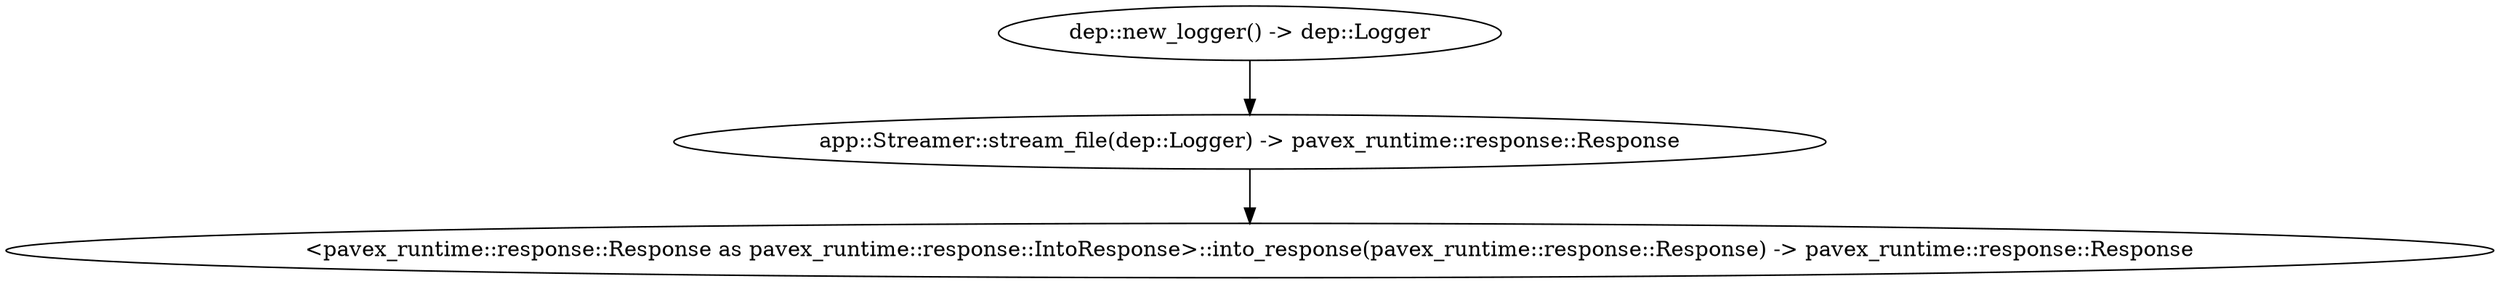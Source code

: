 digraph "GET /home" {
    0 [ label = "app::Streamer::stream_file(dep::Logger) -> pavex_runtime::response::Response"]
    1 [ label = "dep::new_logger() -> dep::Logger"]
    2 [ label = "<pavex_runtime::response::Response as pavex_runtime::response::IntoResponse>::into_response(pavex_runtime::response::Response) -> pavex_runtime::response::Response"]
    1 -> 0 [ ]
    0 -> 2 [ ]
}
digraph app_state {
    0 [ label = "crate::ApplicationState() -> crate::ApplicationState"]
}